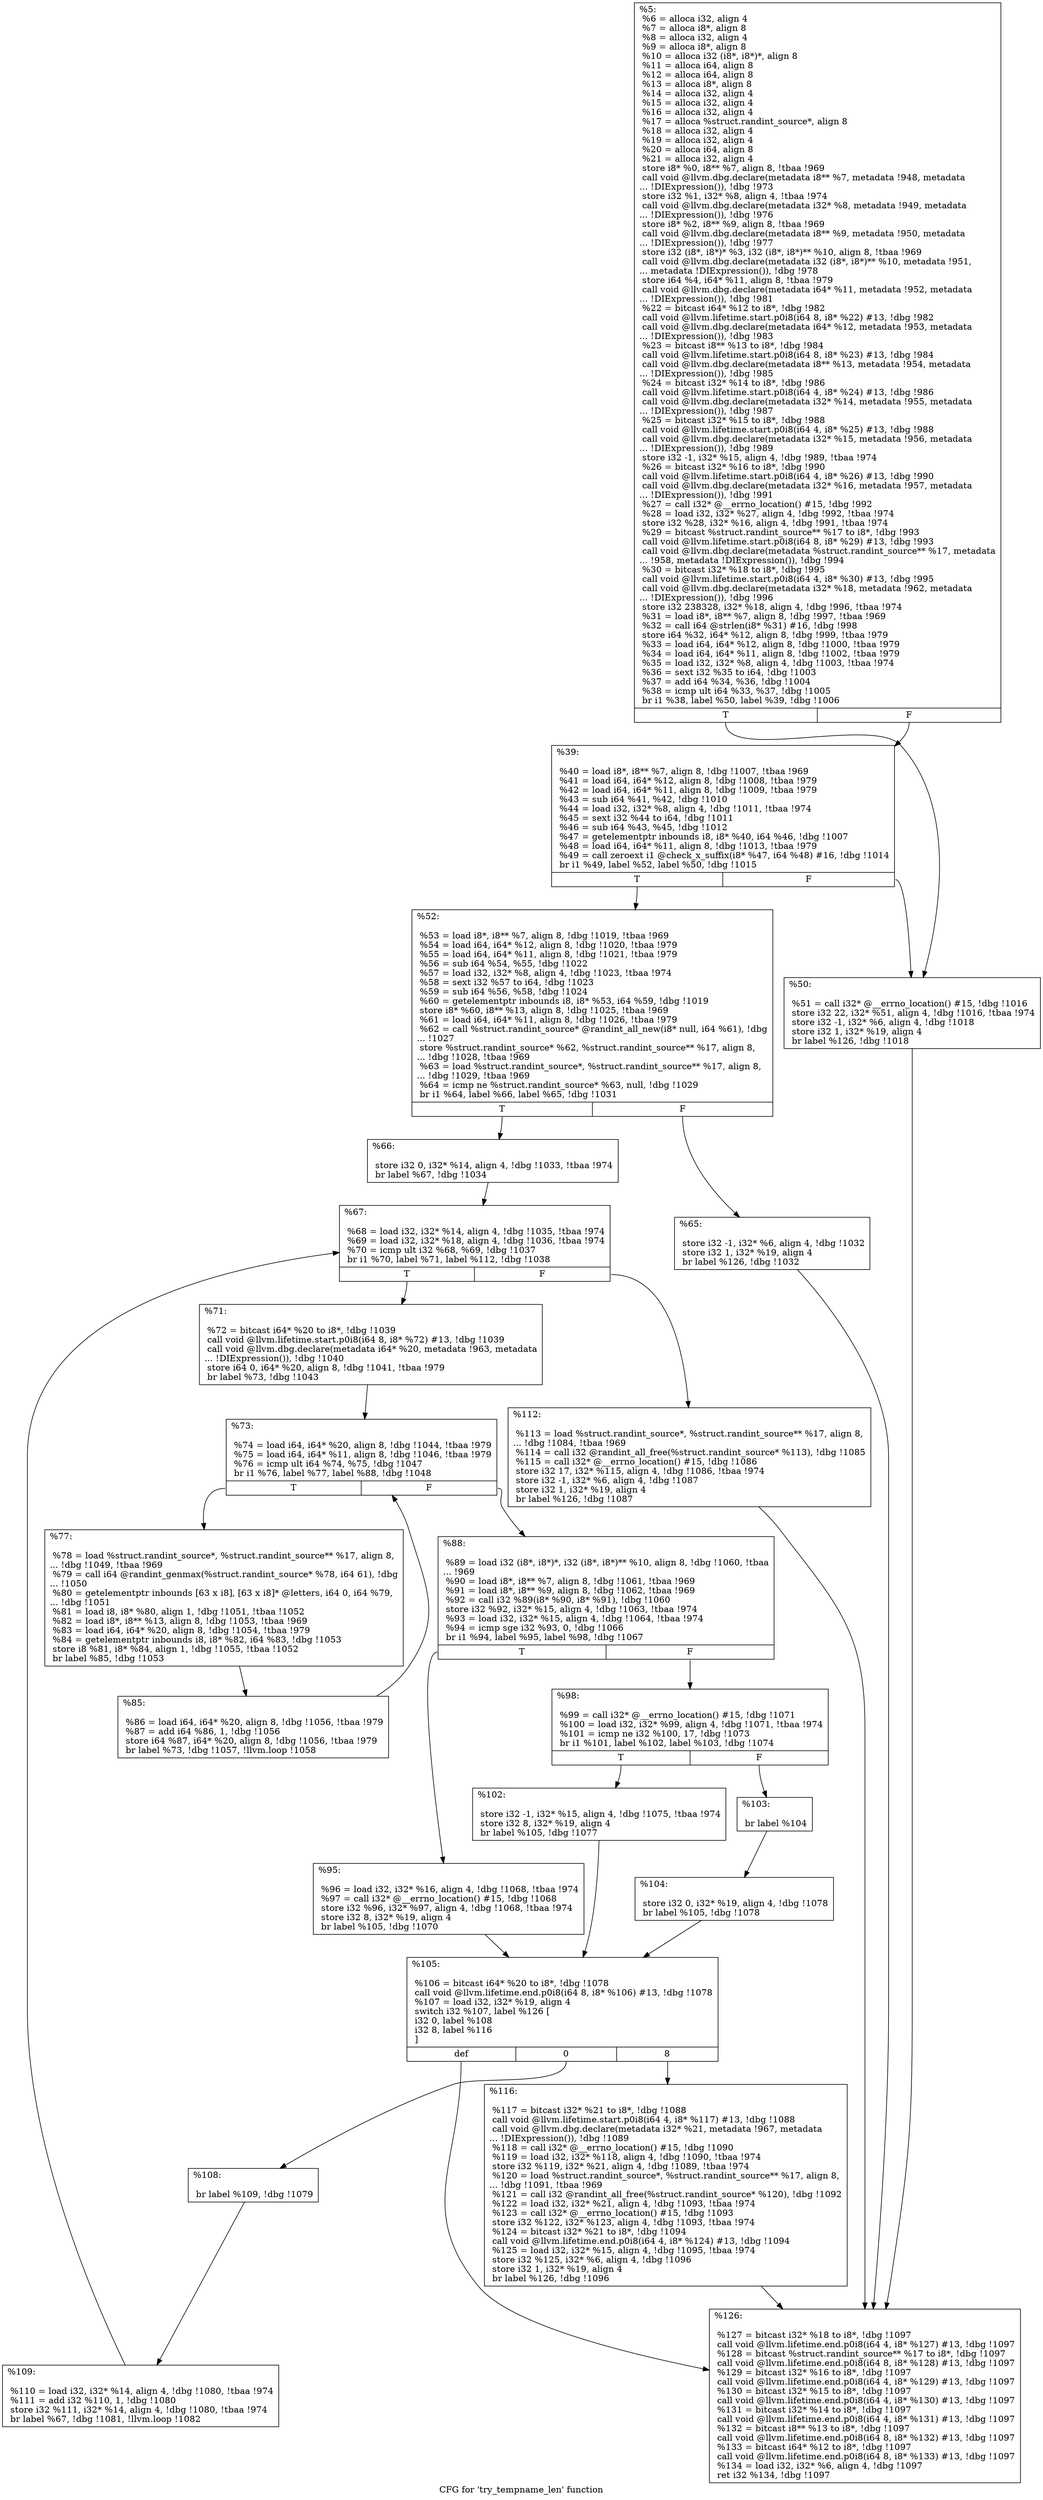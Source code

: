digraph "CFG for 'try_tempname_len' function" {
	label="CFG for 'try_tempname_len' function";

	Node0x25a42d0 [shape=record,label="{%5:\l  %6 = alloca i32, align 4\l  %7 = alloca i8*, align 8\l  %8 = alloca i32, align 4\l  %9 = alloca i8*, align 8\l  %10 = alloca i32 (i8*, i8*)*, align 8\l  %11 = alloca i64, align 8\l  %12 = alloca i64, align 8\l  %13 = alloca i8*, align 8\l  %14 = alloca i32, align 4\l  %15 = alloca i32, align 4\l  %16 = alloca i32, align 4\l  %17 = alloca %struct.randint_source*, align 8\l  %18 = alloca i32, align 4\l  %19 = alloca i32, align 4\l  %20 = alloca i64, align 8\l  %21 = alloca i32, align 4\l  store i8* %0, i8** %7, align 8, !tbaa !969\l  call void @llvm.dbg.declare(metadata i8** %7, metadata !948, metadata\l... !DIExpression()), !dbg !973\l  store i32 %1, i32* %8, align 4, !tbaa !974\l  call void @llvm.dbg.declare(metadata i32* %8, metadata !949, metadata\l... !DIExpression()), !dbg !976\l  store i8* %2, i8** %9, align 8, !tbaa !969\l  call void @llvm.dbg.declare(metadata i8** %9, metadata !950, metadata\l... !DIExpression()), !dbg !977\l  store i32 (i8*, i8*)* %3, i32 (i8*, i8*)** %10, align 8, !tbaa !969\l  call void @llvm.dbg.declare(metadata i32 (i8*, i8*)** %10, metadata !951,\l... metadata !DIExpression()), !dbg !978\l  store i64 %4, i64* %11, align 8, !tbaa !979\l  call void @llvm.dbg.declare(metadata i64* %11, metadata !952, metadata\l... !DIExpression()), !dbg !981\l  %22 = bitcast i64* %12 to i8*, !dbg !982\l  call void @llvm.lifetime.start.p0i8(i64 8, i8* %22) #13, !dbg !982\l  call void @llvm.dbg.declare(metadata i64* %12, metadata !953, metadata\l... !DIExpression()), !dbg !983\l  %23 = bitcast i8** %13 to i8*, !dbg !984\l  call void @llvm.lifetime.start.p0i8(i64 8, i8* %23) #13, !dbg !984\l  call void @llvm.dbg.declare(metadata i8** %13, metadata !954, metadata\l... !DIExpression()), !dbg !985\l  %24 = bitcast i32* %14 to i8*, !dbg !986\l  call void @llvm.lifetime.start.p0i8(i64 4, i8* %24) #13, !dbg !986\l  call void @llvm.dbg.declare(metadata i32* %14, metadata !955, metadata\l... !DIExpression()), !dbg !987\l  %25 = bitcast i32* %15 to i8*, !dbg !988\l  call void @llvm.lifetime.start.p0i8(i64 4, i8* %25) #13, !dbg !988\l  call void @llvm.dbg.declare(metadata i32* %15, metadata !956, metadata\l... !DIExpression()), !dbg !989\l  store i32 -1, i32* %15, align 4, !dbg !989, !tbaa !974\l  %26 = bitcast i32* %16 to i8*, !dbg !990\l  call void @llvm.lifetime.start.p0i8(i64 4, i8* %26) #13, !dbg !990\l  call void @llvm.dbg.declare(metadata i32* %16, metadata !957, metadata\l... !DIExpression()), !dbg !991\l  %27 = call i32* @__errno_location() #15, !dbg !992\l  %28 = load i32, i32* %27, align 4, !dbg !992, !tbaa !974\l  store i32 %28, i32* %16, align 4, !dbg !991, !tbaa !974\l  %29 = bitcast %struct.randint_source** %17 to i8*, !dbg !993\l  call void @llvm.lifetime.start.p0i8(i64 8, i8* %29) #13, !dbg !993\l  call void @llvm.dbg.declare(metadata %struct.randint_source** %17, metadata\l... !958, metadata !DIExpression()), !dbg !994\l  %30 = bitcast i32* %18 to i8*, !dbg !995\l  call void @llvm.lifetime.start.p0i8(i64 4, i8* %30) #13, !dbg !995\l  call void @llvm.dbg.declare(metadata i32* %18, metadata !962, metadata\l... !DIExpression()), !dbg !996\l  store i32 238328, i32* %18, align 4, !dbg !996, !tbaa !974\l  %31 = load i8*, i8** %7, align 8, !dbg !997, !tbaa !969\l  %32 = call i64 @strlen(i8* %31) #16, !dbg !998\l  store i64 %32, i64* %12, align 8, !dbg !999, !tbaa !979\l  %33 = load i64, i64* %12, align 8, !dbg !1000, !tbaa !979\l  %34 = load i64, i64* %11, align 8, !dbg !1002, !tbaa !979\l  %35 = load i32, i32* %8, align 4, !dbg !1003, !tbaa !974\l  %36 = sext i32 %35 to i64, !dbg !1003\l  %37 = add i64 %34, %36, !dbg !1004\l  %38 = icmp ult i64 %33, %37, !dbg !1005\l  br i1 %38, label %50, label %39, !dbg !1006\l|{<s0>T|<s1>F}}"];
	Node0x25a42d0:s0 -> Node0x25a5140;
	Node0x25a42d0:s1 -> Node0x25a50f0;
	Node0x25a50f0 [shape=record,label="{%39:\l\l  %40 = load i8*, i8** %7, align 8, !dbg !1007, !tbaa !969\l  %41 = load i64, i64* %12, align 8, !dbg !1008, !tbaa !979\l  %42 = load i64, i64* %11, align 8, !dbg !1009, !tbaa !979\l  %43 = sub i64 %41, %42, !dbg !1010\l  %44 = load i32, i32* %8, align 4, !dbg !1011, !tbaa !974\l  %45 = sext i32 %44 to i64, !dbg !1011\l  %46 = sub i64 %43, %45, !dbg !1012\l  %47 = getelementptr inbounds i8, i8* %40, i64 %46, !dbg !1007\l  %48 = load i64, i64* %11, align 8, !dbg !1013, !tbaa !979\l  %49 = call zeroext i1 @check_x_suffix(i8* %47, i64 %48) #16, !dbg !1014\l  br i1 %49, label %52, label %50, !dbg !1015\l|{<s0>T|<s1>F}}"];
	Node0x25a50f0:s0 -> Node0x25a5190;
	Node0x25a50f0:s1 -> Node0x25a5140;
	Node0x25a5140 [shape=record,label="{%50:\l\l  %51 = call i32* @__errno_location() #15, !dbg !1016\l  store i32 22, i32* %51, align 4, !dbg !1016, !tbaa !974\l  store i32 -1, i32* %6, align 4, !dbg !1018\l  store i32 1, i32* %19, align 4\l  br label %126, !dbg !1018\l}"];
	Node0x25a5140 -> Node0x25a5780;
	Node0x25a5190 [shape=record,label="{%52:\l\l  %53 = load i8*, i8** %7, align 8, !dbg !1019, !tbaa !969\l  %54 = load i64, i64* %12, align 8, !dbg !1020, !tbaa !979\l  %55 = load i64, i64* %11, align 8, !dbg !1021, !tbaa !979\l  %56 = sub i64 %54, %55, !dbg !1022\l  %57 = load i32, i32* %8, align 4, !dbg !1023, !tbaa !974\l  %58 = sext i32 %57 to i64, !dbg !1023\l  %59 = sub i64 %56, %58, !dbg !1024\l  %60 = getelementptr inbounds i8, i8* %53, i64 %59, !dbg !1019\l  store i8* %60, i8** %13, align 8, !dbg !1025, !tbaa !969\l  %61 = load i64, i64* %11, align 8, !dbg !1026, !tbaa !979\l  %62 = call %struct.randint_source* @randint_all_new(i8* null, i64 %61), !dbg\l... !1027\l  store %struct.randint_source* %62, %struct.randint_source** %17, align 8,\l... !dbg !1028, !tbaa !969\l  %63 = load %struct.randint_source*, %struct.randint_source** %17, align 8,\l... !dbg !1029, !tbaa !969\l  %64 = icmp ne %struct.randint_source* %63, null, !dbg !1029\l  br i1 %64, label %66, label %65, !dbg !1031\l|{<s0>T|<s1>F}}"];
	Node0x25a5190:s0 -> Node0x25a5230;
	Node0x25a5190:s1 -> Node0x25a51e0;
	Node0x25a51e0 [shape=record,label="{%65:\l\l  store i32 -1, i32* %6, align 4, !dbg !1032\l  store i32 1, i32* %19, align 4\l  br label %126, !dbg !1032\l}"];
	Node0x25a51e0 -> Node0x25a5780;
	Node0x25a5230 [shape=record,label="{%66:\l\l  store i32 0, i32* %14, align 4, !dbg !1033, !tbaa !974\l  br label %67, !dbg !1034\l}"];
	Node0x25a5230 -> Node0x25a5280;
	Node0x25a5280 [shape=record,label="{%67:\l\l  %68 = load i32, i32* %14, align 4, !dbg !1035, !tbaa !974\l  %69 = load i32, i32* %18, align 4, !dbg !1036, !tbaa !974\l  %70 = icmp ult i32 %68, %69, !dbg !1037\l  br i1 %70, label %71, label %112, !dbg !1038\l|{<s0>T|<s1>F}}"];
	Node0x25a5280:s0 -> Node0x25a52d0;
	Node0x25a5280:s1 -> Node0x25a56e0;
	Node0x25a52d0 [shape=record,label="{%71:\l\l  %72 = bitcast i64* %20 to i8*, !dbg !1039\l  call void @llvm.lifetime.start.p0i8(i64 8, i8* %72) #13, !dbg !1039\l  call void @llvm.dbg.declare(metadata i64* %20, metadata !963, metadata\l... !DIExpression()), !dbg !1040\l  store i64 0, i64* %20, align 8, !dbg !1041, !tbaa !979\l  br label %73, !dbg !1043\l}"];
	Node0x25a52d0 -> Node0x25a5320;
	Node0x25a5320 [shape=record,label="{%73:\l\l  %74 = load i64, i64* %20, align 8, !dbg !1044, !tbaa !979\l  %75 = load i64, i64* %11, align 8, !dbg !1046, !tbaa !979\l  %76 = icmp ult i64 %74, %75, !dbg !1047\l  br i1 %76, label %77, label %88, !dbg !1048\l|{<s0>T|<s1>F}}"];
	Node0x25a5320:s0 -> Node0x25a5370;
	Node0x25a5320:s1 -> Node0x25a5410;
	Node0x25a5370 [shape=record,label="{%77:\l\l  %78 = load %struct.randint_source*, %struct.randint_source** %17, align 8,\l... !dbg !1049, !tbaa !969\l  %79 = call i64 @randint_genmax(%struct.randint_source* %78, i64 61), !dbg\l... !1050\l  %80 = getelementptr inbounds [63 x i8], [63 x i8]* @letters, i64 0, i64 %79,\l... !dbg !1051\l  %81 = load i8, i8* %80, align 1, !dbg !1051, !tbaa !1052\l  %82 = load i8*, i8** %13, align 8, !dbg !1053, !tbaa !969\l  %83 = load i64, i64* %20, align 8, !dbg !1054, !tbaa !979\l  %84 = getelementptr inbounds i8, i8* %82, i64 %83, !dbg !1053\l  store i8 %81, i8* %84, align 1, !dbg !1055, !tbaa !1052\l  br label %85, !dbg !1053\l}"];
	Node0x25a5370 -> Node0x25a53c0;
	Node0x25a53c0 [shape=record,label="{%85:\l\l  %86 = load i64, i64* %20, align 8, !dbg !1056, !tbaa !979\l  %87 = add i64 %86, 1, !dbg !1056\l  store i64 %87, i64* %20, align 8, !dbg !1056, !tbaa !979\l  br label %73, !dbg !1057, !llvm.loop !1058\l}"];
	Node0x25a53c0 -> Node0x25a5320;
	Node0x25a5410 [shape=record,label="{%88:\l\l  %89 = load i32 (i8*, i8*)*, i32 (i8*, i8*)** %10, align 8, !dbg !1060, !tbaa\l... !969\l  %90 = load i8*, i8** %7, align 8, !dbg !1061, !tbaa !969\l  %91 = load i8*, i8** %9, align 8, !dbg !1062, !tbaa !969\l  %92 = call i32 %89(i8* %90, i8* %91), !dbg !1060\l  store i32 %92, i32* %15, align 4, !dbg !1063, !tbaa !974\l  %93 = load i32, i32* %15, align 4, !dbg !1064, !tbaa !974\l  %94 = icmp sge i32 %93, 0, !dbg !1066\l  br i1 %94, label %95, label %98, !dbg !1067\l|{<s0>T|<s1>F}}"];
	Node0x25a5410:s0 -> Node0x25a5460;
	Node0x25a5410:s1 -> Node0x25a54b0;
	Node0x25a5460 [shape=record,label="{%95:\l\l  %96 = load i32, i32* %16, align 4, !dbg !1068, !tbaa !974\l  %97 = call i32* @__errno_location() #15, !dbg !1068\l  store i32 %96, i32* %97, align 4, !dbg !1068, !tbaa !974\l  store i32 8, i32* %19, align 4\l  br label %105, !dbg !1070\l}"];
	Node0x25a5460 -> Node0x25a55f0;
	Node0x25a54b0 [shape=record,label="{%98:\l\l  %99 = call i32* @__errno_location() #15, !dbg !1071\l  %100 = load i32, i32* %99, align 4, !dbg !1071, !tbaa !974\l  %101 = icmp ne i32 %100, 17, !dbg !1073\l  br i1 %101, label %102, label %103, !dbg !1074\l|{<s0>T|<s1>F}}"];
	Node0x25a54b0:s0 -> Node0x25a5500;
	Node0x25a54b0:s1 -> Node0x25a5550;
	Node0x25a5500 [shape=record,label="{%102:\l\l  store i32 -1, i32* %15, align 4, !dbg !1075, !tbaa !974\l  store i32 8, i32* %19, align 4\l  br label %105, !dbg !1077\l}"];
	Node0x25a5500 -> Node0x25a55f0;
	Node0x25a5550 [shape=record,label="{%103:\l\l  br label %104\l}"];
	Node0x25a5550 -> Node0x25a55a0;
	Node0x25a55a0 [shape=record,label="{%104:\l\l  store i32 0, i32* %19, align 4, !dbg !1078\l  br label %105, !dbg !1078\l}"];
	Node0x25a55a0 -> Node0x25a55f0;
	Node0x25a55f0 [shape=record,label="{%105:\l\l  %106 = bitcast i64* %20 to i8*, !dbg !1078\l  call void @llvm.lifetime.end.p0i8(i64 8, i8* %106) #13, !dbg !1078\l  %107 = load i32, i32* %19, align 4\l  switch i32 %107, label %126 [\l    i32 0, label %108\l    i32 8, label %116\l  ]\l|{<s0>def|<s1>0|<s2>8}}"];
	Node0x25a55f0:s0 -> Node0x25a5780;
	Node0x25a55f0:s1 -> Node0x25a5640;
	Node0x25a55f0:s2 -> Node0x25a5730;
	Node0x25a5640 [shape=record,label="{%108:\l\l  br label %109, !dbg !1079\l}"];
	Node0x25a5640 -> Node0x25a5690;
	Node0x25a5690 [shape=record,label="{%109:\l\l  %110 = load i32, i32* %14, align 4, !dbg !1080, !tbaa !974\l  %111 = add i32 %110, 1, !dbg !1080\l  store i32 %111, i32* %14, align 4, !dbg !1080, !tbaa !974\l  br label %67, !dbg !1081, !llvm.loop !1082\l}"];
	Node0x25a5690 -> Node0x25a5280;
	Node0x25a56e0 [shape=record,label="{%112:\l\l  %113 = load %struct.randint_source*, %struct.randint_source** %17, align 8,\l... !dbg !1084, !tbaa !969\l  %114 = call i32 @randint_all_free(%struct.randint_source* %113), !dbg !1085\l  %115 = call i32* @__errno_location() #15, !dbg !1086\l  store i32 17, i32* %115, align 4, !dbg !1086, !tbaa !974\l  store i32 -1, i32* %6, align 4, !dbg !1087\l  store i32 1, i32* %19, align 4\l  br label %126, !dbg !1087\l}"];
	Node0x25a56e0 -> Node0x25a5780;
	Node0x25a5730 [shape=record,label="{%116:\l\l  %117 = bitcast i32* %21 to i8*, !dbg !1088\l  call void @llvm.lifetime.start.p0i8(i64 4, i8* %117) #13, !dbg !1088\l  call void @llvm.dbg.declare(metadata i32* %21, metadata !967, metadata\l... !DIExpression()), !dbg !1089\l  %118 = call i32* @__errno_location() #15, !dbg !1090\l  %119 = load i32, i32* %118, align 4, !dbg !1090, !tbaa !974\l  store i32 %119, i32* %21, align 4, !dbg !1089, !tbaa !974\l  %120 = load %struct.randint_source*, %struct.randint_source** %17, align 8,\l... !dbg !1091, !tbaa !969\l  %121 = call i32 @randint_all_free(%struct.randint_source* %120), !dbg !1092\l  %122 = load i32, i32* %21, align 4, !dbg !1093, !tbaa !974\l  %123 = call i32* @__errno_location() #15, !dbg !1093\l  store i32 %122, i32* %123, align 4, !dbg !1093, !tbaa !974\l  %124 = bitcast i32* %21 to i8*, !dbg !1094\l  call void @llvm.lifetime.end.p0i8(i64 4, i8* %124) #13, !dbg !1094\l  %125 = load i32, i32* %15, align 4, !dbg !1095, !tbaa !974\l  store i32 %125, i32* %6, align 4, !dbg !1096\l  store i32 1, i32* %19, align 4\l  br label %126, !dbg !1096\l}"];
	Node0x25a5730 -> Node0x25a5780;
	Node0x25a5780 [shape=record,label="{%126:\l\l  %127 = bitcast i32* %18 to i8*, !dbg !1097\l  call void @llvm.lifetime.end.p0i8(i64 4, i8* %127) #13, !dbg !1097\l  %128 = bitcast %struct.randint_source** %17 to i8*, !dbg !1097\l  call void @llvm.lifetime.end.p0i8(i64 8, i8* %128) #13, !dbg !1097\l  %129 = bitcast i32* %16 to i8*, !dbg !1097\l  call void @llvm.lifetime.end.p0i8(i64 4, i8* %129) #13, !dbg !1097\l  %130 = bitcast i32* %15 to i8*, !dbg !1097\l  call void @llvm.lifetime.end.p0i8(i64 4, i8* %130) #13, !dbg !1097\l  %131 = bitcast i32* %14 to i8*, !dbg !1097\l  call void @llvm.lifetime.end.p0i8(i64 4, i8* %131) #13, !dbg !1097\l  %132 = bitcast i8** %13 to i8*, !dbg !1097\l  call void @llvm.lifetime.end.p0i8(i64 8, i8* %132) #13, !dbg !1097\l  %133 = bitcast i64* %12 to i8*, !dbg !1097\l  call void @llvm.lifetime.end.p0i8(i64 8, i8* %133) #13, !dbg !1097\l  %134 = load i32, i32* %6, align 4, !dbg !1097\l  ret i32 %134, !dbg !1097\l}"];
}
